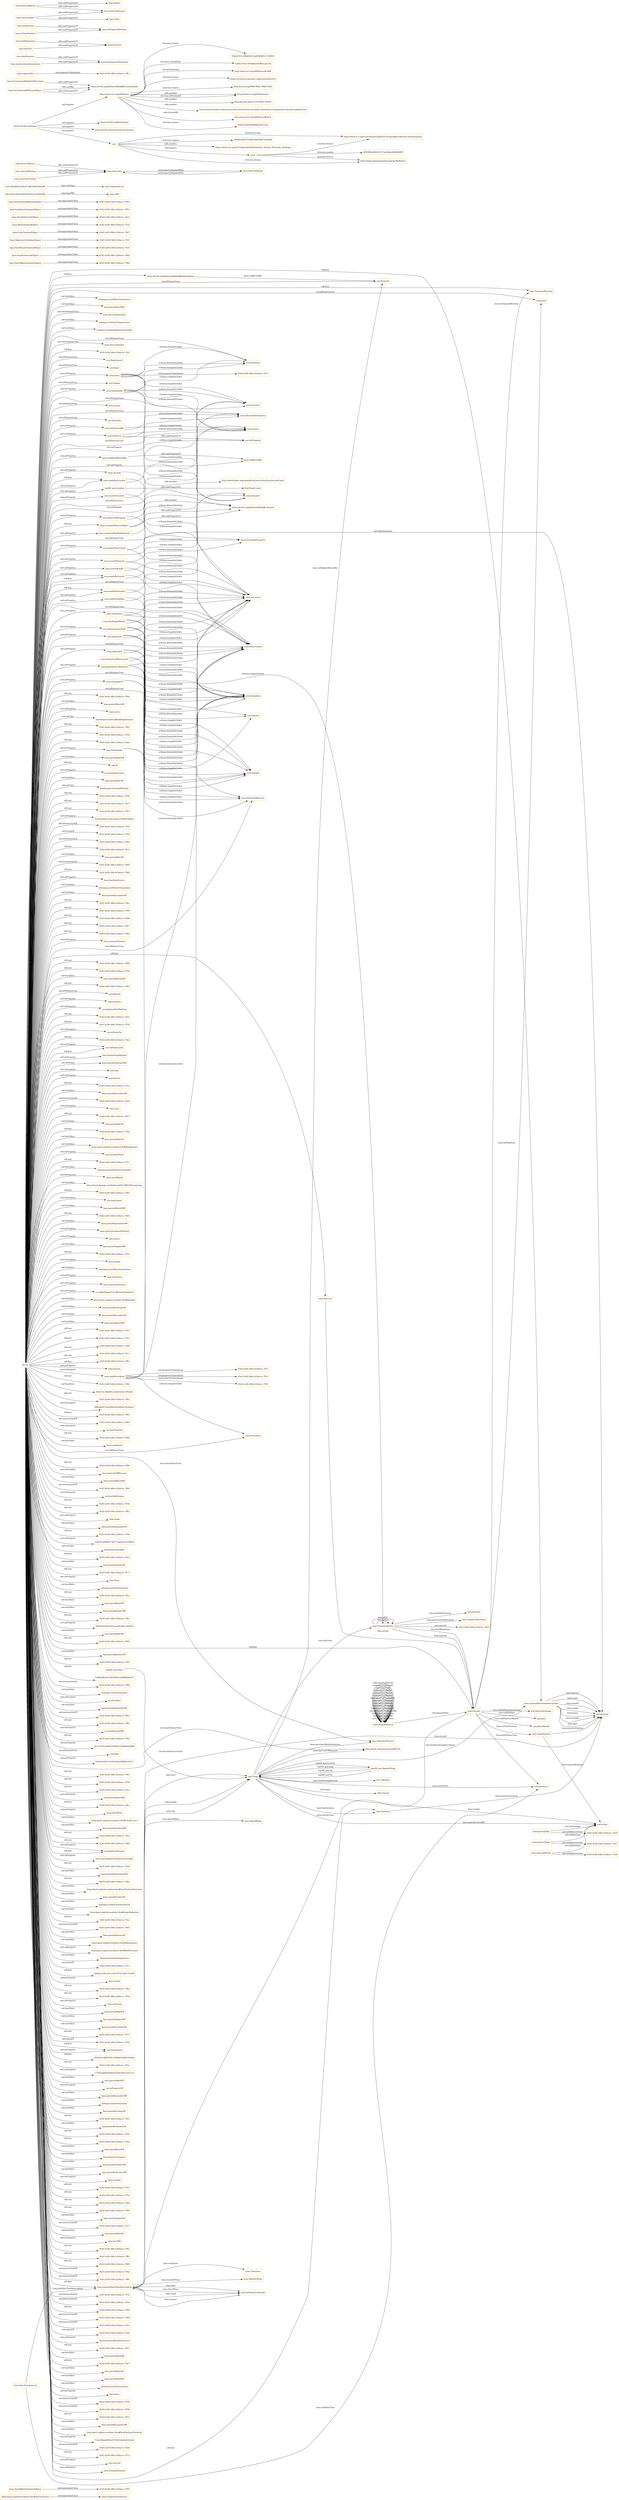 digraph ar2dtool_diagram { 
rankdir=LR;
size="1501"
node [shape = rectangle, color="orange"]; "base:TemperatureSensor" "45d13a58:168c1d3da1e:-7f5f" "base:DeviceRelocation" "m4eepsa:OutdoorTemperature" "base:NorthWestOrientedObject" "base:SouthOrientedObject" "base:NorthEastOrientedObject" "m4eepsa:OutdoorRelativeHumidity" "base:WeatherService" "base:AdjacentToOutdoorSpace" "45d13a58:168c1d3da1e:-7fc0" "base:EastOrientedObject" "45d13a58:168c1d3da1e:-7fef" "base:WestOrientedObject" "45d13a58:168c1d3da1e:-7fa2" "wgs84_pos:SpatialThing" "DUL:Method" "base:NorthOrientedObject" "base:DeviceShelter" "45d13a58:168c1d3da1e:-7f82" "45d13a58:168c1d3da1e:-7fd1" "45d13a58:168c1d3da1e:-7fcf" "45d13a58:168c1d3da1e:-7f3a" "base:NaturallyEnlightenedSpace" "base:SouthWestOrientedObject" "45d13a58:168c1d3da1e:-7f9d" "base:SouthEastOrientedObject" "wgs84_pos:Point" "45d13a58:168c1d3da1e:-7f64" "45d13a58:168c1d3da1e:-7fd7" "ssn:Deployment" "ssn:Input" "sosa:Actuation" "ssn:Output" "sosa:Observation" "ssn:Property" "ssn:System" "sosa:Sampling" "ssn:Stimulus" "time:TimeZone" "time:GeneralDateTimeDescription" "time:DateTimeInterval" "time:TRS" "time:TemporalDuration" "time:Duration" "time:GeneralDurationDescription" "time:ProperInterval" "time:TimePosition" "time:TemporalPosition" "time:Interval" "time:TemporalEntity" "49ced52e3b92e0002420bec031b9c990" "time:MonthOfYear" "time:TemporalUnit" "time:Instant" "2e5cd42d460c56dc4724b240043ba246" "time:DayOfWeek" "sosa:ObservableProperty" "sosa:FeatureOfInterest" "sosa:Platform" "sosa:ActuatableProperty" "sosa:Actuator" "sosa:Sample" "sosa:Sensor" "sosa:Procedure" "sosa:Result" "sosa:Sampler" ; /*classes style*/
	"sosa:observedProperty" -> "sosa:ObservableProperty" [ label = "schema:rangeIncludes" ];
	"sosa:observedProperty" -> "sosa:Observation" [ label = "schema:domainIncludes" ];
	"time:intervalIn" -> "time:intervalEquals" [ label = "owl:propertyDisjointWith" ];
	"sosa:madeBySensor" -> "sosa:Sensor" [ label = "schema:rangeIncludes" ];
	"sosa:madeBySensor" -> "sosa:Observation" [ label = "schema:domainIncludes" ];
	"http://www.w3.org/2006/time" -> "http://orcid.org/0000-0002-3884-3420" [ label = "dcterms:creator" ];
	"http://www.w3.org/2006/time" -> "http://www.w3.org/TR/owl-time" [ label = "rdfs:seeAlso" ];
	"http://www.w3.org/2006/time" -> "http://dx.doi.org/10.3233/SW-150187" [ label = "rdfs:seeAlso" ];
	"http://www.w3.org/2006/time" -> "http://www.semantic-web-journal.net/content/time-ontology-extended-non-gregorian-calendar-applications" [ label = "rdfs:seeAlso" ];
	"http://www.w3.org/2006/time" -> "http://www.w3.org/TR/owl-time" [ label = "dcterms:isVersionOf" ];
	"http://www.w3.org/2006/time" -> "http://www.w3.org/2006/time#2016" [ label = "owl:versionIRI" ];
	"http://www.w3.org/2006/time" -> "mailto:panfeng66@gmail.com" [ label = "dcterms:creator" ];
	"http://www.w3.org/2006/time" -> "https://en.wikipedia.org/wiki/Jerry_Hobbs" [ label = "dcterms:creator" ];
	"http://www.w3.org/2006/time" -> "mailto:chris.little@metoffice.gov.uk" [ label = "dcterms:contributor" ];
	"http://www.w3.org/2006/time" -> "http://www.w3.org/2006/time#2006" [ label = "owl:priorVersion" ];
	"http://www.w3.org/2006/time" -> "https://creativecommons.org/licenses/by/4.0/" [ label = "dcterms:license" ];
	"sosa:hosts" -> "45d13a58:168c1d3da1e:-7f35" [ label = "owl:propertyChainAxiom" ];
	"sosa:hosts" -> "sosa:Platform" [ label = "schema:rangeIncludes" ];
	"sosa:hosts" -> "sosa:Actuator" [ label = "schema:rangeIncludes" ];
	"sosa:hosts" -> "sosa:Sampler" [ label = "schema:rangeIncludes" ];
	"sosa:hosts" -> "sosa:Sensor" [ label = "schema:rangeIncludes" ];
	"sosa:hosts" -> "sosa:Platform" [ label = "schema:domainIncludes" ];
	"time:generalMonth" -> "45d13a58:168c1d3da1e:-7f28" [ label = "owl:withRestrictions" ];
	"time:generalMonth" -> "xsd:string" [ label = "owl:onDatatype" ];
	"sosa:madeByActuator" -> "sosa:Actuator" [ label = "schema:rangeIncludes" ];
	"sosa:madeByActuator" -> "sosa:Actuation" [ label = "schema:domainIncludes" ];
	"time:intervalStarts" -> "time:intervalIn" [ label = "rdfs:subPropertyOf" ];
	"sosa:isObservedBy" -> "sosa:Sensor" [ label = "schema:rangeIncludes" ];
	"sosa:isObservedBy" -> "sosa:ObservableProperty" [ label = "schema:domainIncludes" ];
	"base:NaturallyEnlightenedSpace" -> "45d13a58:168c1d3da1e:-7fd1" [ label = "owl:equivalentClass" ];
	"base:isContainedInSpatialStructure" -> "https://w3id.org/def/saref4bldg#isContainedIn" [ label = "rdfs:subPropertyOf" ];
	"base:isHighlyAffectedBy" -> "base:isAffectedBy" [ label = "rdfs:subPropertyOf" ];
	"base:capturedIn" -> "45d13a58:168c1d3da1e:-7ffc" [ label = "owl:propertyChainAxiom" ];
	"time:hasDuration" -> "time:hasTemporalDuration" [ label = "rdfs:subPropertyOf" ];
	"base:NorthEastOrientedObject" -> "45d13a58:168c1d3da1e:-7fc0" [ label = "owl:equivalentClass" ];
	"time:ProperInterval" -> "time:Instant" [ label = "owl:disjointWith" ];
	"sosa:madeActuation" -> "sosa:Actuation" [ label = "schema:rangeIncludes" ];
	"sosa:madeActuation" -> "sosa:Actuator" [ label = "schema:domainIncludes" ];
	"sosa:phenomenonTime" -> "time:TemporalEntity" [ label = "schema:rangeIncludes" ];
	"sosa:phenomenonTime" -> "sosa:Sampling" [ label = "schema:domainIncludes" ];
	"sosa:phenomenonTime" -> "sosa:Observation" [ label = "schema:domainIncludes" ];
	"sosa:phenomenonTime" -> "sosa:Actuation" [ label = "schema:domainIncludes" ];
	"time:hasBeginning" -> "time:hasTime" [ label = "rdfs:subPropertyOf" ];
	"base:SouthOrientedObject" -> "45d13a58:168c1d3da1e:-7f64" [ label = "owl:equivalentClass" ];
	"time:intervalEquals" -> "time:intervalIn" [ label = "owl:propertyDisjointWith" ];
	"time:seconds" -> "http://www.bipm.org/en/publications/si-brochure/second.html" [ label = "rdfs:seeAlso" ];
	"sosa:hasResult" -> "sosa:Sampling" [ label = "schema:domainIncludes" ];
	"sosa:hasResult" -> "sosa:Actuation" [ label = "schema:domainIncludes" ];
	"sosa:hasResult" -> "sosa:Observation" [ label = "schema:domainIncludes" ];
	"sosa:hasResult" -> "sosa:Result" [ label = "schema:rangeIncludes" ];
	"sosa:hasResult" -> "sosa:Sample" [ label = "schema:rangeIncludes" ];
	"base:NorthOrientedObject" -> "45d13a58:168c1d3da1e:-7fa2" [ label = "owl:equivalentClass" ];
	"sosa:isActedOnBy" -> "sosa:Actuation" [ label = "schema:rangeIncludes" ];
	"sosa:isActedOnBy" -> "sosa:ActuatableProperty" [ label = "schema:domainIncludes" ];
	"wgs84_pos:location" -> "foaf:based_near" [ label = "rdfs:subPropertyOf" ];
	"base:EastOrientedObject" -> "45d13a58:168c1d3da1e:-7fd7" [ label = "owl:equivalentClass" ];
	"time:intervalDuring" -> "time:intervalIn" [ label = "rdfs:subPropertyOf" ];
	"sosa:madeSampling" -> "sosa:Sampling" [ label = "schema:rangeIncludes" ];
	"sosa:madeSampling" -> "sosa:Sampler" [ label = "schema:domainIncludes" ];
	"base:containsPhysicalObject" -> "https://w3id.org/def/saref4bldg#contains" [ label = "rdfs:seeAlso" ];
	"base:containsPhysicalObject" -> "https://w3id.org/def/saref4bldg#contains" [ label = "rdfs:subPropertyOf" ];
	"sosa:hasFeatureOfInterest" -> "sosa:Observation" [ label = "schema:domainIncludes" ];
	"sosa:hasFeatureOfInterest" -> "sosa:FeatureOfInterest" [ label = "schema:rangeIncludes" ];
	"sosa:hasFeatureOfInterest" -> "sosa:Sampling" [ label = "schema:domainIncludes" ];
	"sosa:hasFeatureOfInterest" -> "sosa:Actuation" [ label = "schema:domainIncludes" ];
	"sosa:hasFeatureOfInterest" -> "sosa:Sample" [ label = "schema:rangeIncludes" ];
	"base:AdjacentToOutdoorSpace" -> "45d13a58:168c1d3da1e:-7fef" [ label = "owl:equivalentClass" ];
	"base:NorthWestOrientedObject" -> "45d13a58:168c1d3da1e:-7f9d" [ label = "owl:equivalentClass" ];
	"sosa:isResultOf" -> "sosa:Sample" [ label = "schema:domainIncludes" ];
	"sosa:isResultOf" -> "sosa:Actuation" [ label = "schema:rangeIncludes" ];
	"sosa:isResultOf" -> "sosa:Observation" [ label = "schema:rangeIncludes" ];
	"sosa:isResultOf" -> "sosa:Sampling" [ label = "schema:rangeIncludes" ];
	"sosa:isResultOf" -> "sosa:Result" [ label = "schema:domainIncludes" ];
	"sosa:isSampleOf" -> "sosa:FeatureOfInterest" [ label = "schema:rangeIncludes" ];
	"sosa:isSampleOf" -> "sosa:Sample" [ label = "schema:domainIncludes" ];
	"sosa:hasSimpleResult" -> "sosa:Sampling" [ label = "schema:domainIncludes" ];
	"sosa:hasSimpleResult" -> "sosa:Observation" [ label = "schema:domainIncludes" ];
	"sosa:hasSimpleResult" -> "sosa:Actuation" [ label = "schema:domainIncludes" ];
	"sosa:madeObservation" -> "sosa:Observation" [ label = "schema:rangeIncludes" ];
	"sosa:madeObservation" -> "sosa:Sensor" [ label = "schema:domainIncludes" ];
	"time:inDateTime" -> "time:inTemporalPosition" [ label = "rdfs:subPropertyOf" ];
	"sosa:resultTime" -> "sosa:Sampling" [ label = "schema:domainIncludes" ];
	"sosa:resultTime" -> "sosa:Observation" [ label = "schema:domainIncludes" ];
	"sosa:resultTime" -> "sosa:Actuation" [ label = "schema:domainIncludes" ];
	"time:intervalFinishes" -> "time:intervalIn" [ label = "rdfs:subPropertyOf" ];
	"sosa:isHostedBy" -> "sosa:Platform" [ label = "schema:rangeIncludes" ];
	"sosa:isHostedBy" -> "sosa:Platform" [ label = "schema:domainIncludes" ];
	"sosa:isHostedBy" -> "sosa:Sampler" [ label = "schema:domainIncludes" ];
	"sosa:isHostedBy" -> "sosa:Sensor" [ label = "schema:domainIncludes" ];
	"sosa:isHostedBy" -> "sosa:Actuator" [ label = "schema:domainIncludes" ];
	"NULL" -> "45d13a58:168c1d3da1e:-7f94" [ label = "rdf:rest" ];
	"NULL" -> "time:TemporalPosition" [ label = "rdf:first" ];
	"NULL" -> "base:periodMarchSE" [ label = "owl:hasValue" ];
	"NULL" -> "time:years" [ label = "owl:onProperty" ];
	"NULL" -> "bim4eepsa:ExternalBuildingElement" [ label = "owl:onClass" ];
	"NULL" -> "time:GeneralDurationDescription" [ label = "rdf:first" ];
	"NULL" -> "45d13a58:168c1d3da1e:-7fb1" [ label = "rdf:rest" ];
	"NULL" -> "45d13a58:168c1d3da1e:-7f34" [ label = "rdf:rest" ];
	"NULL" -> "45d13a58:168c1d3da1e:-7fab" [ label = "rdf:rest" ];
	"NULL" -> "base:WeatherService" [ label = "owl:someValuesFrom" ];
	"NULL" -> "base:periodMaySW" [ label = "owl:hasValue" ];
	"NULL" -> "https://w3id.org/def/saref4bldg#contains" [ label = "owl:onProperty" ];
	"NULL" -> "rdf:nil" [ label = "rdf:rest" ];
	"NULL" -> "https://w3id.org/def/saref4bldg#BuildingSpace" [ label = "rdf:first" ];
	"NULL" -> "ssn:hasDeployment" [ label = "owl:onProperty" ];
	"NULL" -> "base:periodJulyNE" [ label = "owl:hasValue" ];
	"NULL" -> "bim4eepsa:ExternalWindow" [ label = "owl:onClass" ];
	"NULL" -> "45d13a58:168c1d3da1e:-7f5b" [ label = "rdf:rest" ];
	"NULL" -> "45d13a58:168c1d3da1e:-7fe7" [ label = "rdf:rest" ];
	"NULL" -> "45d13a58:168c1d3da1e:-7f25" [ label = "rdf:rest" ];
	"NULL" -> "5e31b140051a651aaf12116a9704d87e" [ label = "owl:onProperty" ];
	"NULL" -> "45d13a58:168c1d3da1e:-7f3f" [ label = "owl:intersectionOf" ];
	"NULL" -> "45d13a58:168c1d3da1e:-7f2b" [ label = "owl:unionOf" ];
	"NULL" -> "45d13a58:168c1d3da1e:-7fbe" [ label = "owl:intersectionOf" ];
	"NULL" -> "45d13a58:168c1d3da1e:-7fc3" [ label = "rdf:rest" ];
	"NULL" -> "base:periodJulySW" [ label = "owl:hasValue" ];
	"NULL" -> "45d13a58:168c1d3da1e:-7fd0" [ label = "owl:intersectionOf" ];
	"NULL" -> "45d13a58:168c1d3da1e:-7f46" [ label = "rdf:rest" ];
	"NULL" -> "base:hasDataSource" [ label = "owl:onProperty" ];
	"NULL" -> "m4eepsa:northEastOrientation" [ label = "owl:hasValue" ];
	"NULL" -> "base:periodNovemberSE" [ label = "owl:hasValue" ];
	"NULL" -> "45d13a58:168c1d3da1e:-7f4c" [ label = "rdf:rest" ];
	"NULL" -> "45d13a58:168c1d3da1e:-7f90" [ label = "rdf:rest" ];
	"NULL" -> "45d13a58:168c1d3da1e:-7fd8" [ label = "rdf:rest" ];
	"NULL" -> "45d13a58:168c1d3da1e:-7f67" [ label = "rdf:rest" ];
	"NULL" -> "ssn:System" [ label = "owl:allValuesFrom" ];
	"NULL" -> "ssn:Deployment" [ label = "owl:allValuesFrom" ];
	"NULL" -> "45d13a58:168c1d3da1e:-7f6d" [ label = "rdf:rest" ];
	"NULL" -> "time:numericPosition" [ label = "owl:onProperty" ];
	"NULL" -> "sosa:hasSample" [ label = "owl:onProperty" ];
	"NULL" -> "sosa:observes" [ label = "owl:onProperty" ];
	"NULL" -> "45d13a58:168c1d3da1e:-7f88" [ label = "rdf:rest" ];
	"NULL" -> "45d13a58:168c1d3da1e:-7f3d" [ label = "rdf:rest" ];
	"NULL" -> "base:periodMarchSW" [ label = "owl:hasValue" ];
	"NULL" -> "45d13a58:168c1d3da1e:-7f8e" [ label = "rdf:rest" ];
	"NULL" -> "sosa:madeSampling" [ label = "owl:onProperty" ];
	"NULL" -> "xsd:gMonth" [ label = "owl:allValuesFrom" ];
	"NULL" -> "xsd:decimal" [ label = "owl:allValuesFrom" ];
	"NULL" -> "time:minutes" [ label = "owl:onProperty" ];
	"NULL" -> "ssn:deployedOnPlatform" [ label = "owl:onProperty" ];
	"NULL" -> "45d13a58:168c1d3da1e:-7fa5" [ label = "rdf:rest" ];
	"NULL" -> "45d13a58:168c1d3da1e:-7f79" [ label = "rdf:rest" ];
	"NULL" -> "ssn:isProxyFor" [ label = "owl:onProperty" ];
	"NULL" -> "45d13a58:168c1d3da1e:-7f2e" [ label = "rdf:rest" ];
	"NULL" -> "ssn:inDeployment" [ label = "rdf:first" ];
	"NULL" -> "base:hasSolvingMethod" [ label = "owl:onProperty" ];
	"NULL" -> "base:periodFebruarySW" [ label = "owl:hasValue" ];
	"NULL" -> "time:day" [ label = "owl:onProperty" ];
	"NULL" -> "ssn:detects" [ label = "owl:onProperty" ];
	"NULL" -> "sosa:Observation" [ label = "owl:allValuesFrom" ];
	"NULL" -> "sosa:Sampling" [ label = "owl:allValuesFrom" ];
	"NULL" -> "45d13a58:168c1d3da1e:-7fca" [ label = "rdf:rest" ];
	"NULL" -> "base:periodDecemberNE" [ label = "owl:hasValue" ];
	"NULL" -> "45d13a58:168c1d3da1e:-7fe9" [ label = "owl:intersectionOf" ];
	"NULL" -> "time:year" [ label = "owl:onProperty" ];
	"NULL" -> "sosa:hasFeatureOfInterest" [ label = "owl:onProperty" ];
	"NULL" -> "m4eepsa:OutdoorTemperature" [ label = "owl:hasValue" ];
	"NULL" -> "45d13a58:168c1d3da1e:-7fb7" [ label = "rdf:rest" ];
	"NULL" -> "base:periodJulySE" [ label = "owl:hasValue" ];
	"NULL" -> "45d13a58:168c1d3da1e:-7f50" [ label = "rdf:rest" ];
	"NULL" -> "base:periodMaySE" [ label = "owl:hasValue" ];
	"NULL" -> "http://purl.org/iot/vocab/m3-lite#WindSpeed" [ label = "owl:hasValue" ];
	"NULL" -> "time:monthOfYear" [ label = "owl:onProperty" ];
	"NULL" -> "45d13a58:168c1d3da1e:-7f71" [ label = "rdf:rest" ];
	"NULL" -> "m4eepsa:IndoorRelativeHumidity" [ label = "owl:hasValue" ];
	"NULL" -> "time:dayOfWeek" [ label = "owl:onProperty" ];
	"NULL" -> "http://www.opengis.net/def/uom/ISO-8601/0/Gregorian" [ label = "owl:hasValue" ];
	"NULL" -> "time:Instant" [ label = "rdf:first" ];
	"NULL" -> "time:Interval" [ label = "rdf:first" ];
	"NULL" -> "sosa:ObservableProperty" [ label = "owl:allValuesFrom" ];
	"NULL" -> "45d13a58:168c1d3da1e:-7f92" [ label = "rdf:rest" ];
	"NULL" -> "sosa:hasResult" [ label = "owl:onProperty" ];
	"NULL" -> "ssn:hasOutput" [ label = "owl:onProperty" ];
	"NULL" -> "base:periodMarchNW" [ label = "owl:hasValue" ];
	"NULL" -> "45d13a58:168c1d3da1e:-7fd3" [ label = "rdf:rest" ];
	"NULL" -> "base:periodSeptemberSW" [ label = "owl:hasValue" ];
	"NULL" -> "base:hasSunExposurePeriod" [ label = "owl:onProperty" ];
	"NULL" -> "time:hours" [ label = "owl:onProperty" ];
	"NULL" -> "base:periodAugustNW" [ label = "owl:hasValue" ];
	"NULL" -> "45d13a58:168c1d3da1e:-7f32" [ label = "rdf:rest" ];
	"NULL" -> "time:weeks" [ label = "owl:onProperty" ];
	"NULL" -> "m4eepsa:northWestOrientation" [ label = "owl:hasValue" ];
	"NULL" -> "time:timeZone" [ label = "owl:onProperty" ];
	"NULL" -> "sosa:hosts" [ label = "owl:onProperty" ];
	"NULL" -> "time:numericDuration" [ label = "owl:onProperty" ];
	"NULL" -> "c11609af5ded55107f61fc619fad0d7d" [ label = "owl:onProperty" ];
	"NULL" -> "http://purl.org/iot/vocab/m3-lite#Rainfall" [ label = "owl:hasValue" ];
	"NULL" -> "base:periodFebruarySE" [ label = "owl:hasValue" ];
	"NULL" -> "sosa:madeActuation" [ label = "owl:onProperty" ];
	"NULL" -> "base:periodDecemberSE" [ label = "owl:hasValue" ];
	"NULL" -> "base:periodJuneNW" [ label = "owl:hasValue" ];
	"NULL" -> "sosa:Sample" [ label = "owl:allValuesFrom" ];
	"NULL" -> "45d13a58:168c1d3da1e:-7fe5" [ label = "rdf:rest" ];
	"NULL" -> "45d13a58:168c1d3da1e:-7f23" [ label = "rdf:rest" ];
	"NULL" -> "45d13a58:168c1d3da1e:-7fdf" [ label = "rdf:rest" ];
	"NULL" -> "45d13a58:168c1d3da1e:-7fc1" [ label = "rdf:rest" ];
	"NULL" -> "45d13a58:168c1d3da1e:-7ffa" [ label = "rdf:first" ];
	"NULL" -> "time:minute" [ label = "owl:onProperty" ];
	"NULL" -> "45d13a58:168c1d3da1e:-7f44" [ label = "rdf:rest" ];
	"NULL" -> "http://es.dbpedia.org/resource/Spain" [ label = "owl:hasValue" ];
	"NULL" -> "45d13a58:168c1d3da1e:-7f4a" [ label = "rdf:rest" ];
	"NULL" -> "9d4dad4152ee464a20c480ac54c62ac3" [ label = "owl:onProperty" ];
	"NULL" -> "45d13a58:168c1d3da1e:-7f65" [ label = "rdf:rest" ];
	"NULL" -> "45d13a58:168c1d3da1e:-7fcf" [ label = "rdf:first" ];
	"NULL" -> "45d13a58:168c1d3da1e:-7f80" [ label = "owl:intersectionOf" ];
	"NULL" -> "ssn:hasProperty" [ label = "owl:onProperty" ];
	"NULL" -> "sosa:isActedOnBy" [ label = "owl:onProperty" ];
	"NULL" -> "45d13a58:168c1d3da1e:-7f6b" [ label = "rdf:rest" ];
	"NULL" -> "time:unitMonth" [ label = "owl:hasValue" ];
	"NULL" -> "sosa:usedProcedure" [ label = "owl:onProperty" ];
	"NULL" -> "45d13a58:168c1d3da1e:-7f86" [ label = "rdf:rest" ];
	"NULL" -> "base:hasUnitOfMeasure" [ label = "owl:onProperty" ];
	"NULL" -> "base:periodMarchNE" [ label = "owl:hasValue" ];
	"NULL" -> "45d13a58:168c1d3da1e:-7fb9" [ label = "owl:intersectionOf" ];
	"NULL" -> "ssn:hasSubSystem" [ label = "owl:onProperty" ];
	"NULL" -> "45d13a58:168c1d3da1e:-7f3b" [ label = "rdf:rest" ];
	"NULL" -> "sosa:FeatureOfInterest" [ label = "owl:allValuesFrom" ];
	"NULL" -> "45d13a58:168c1d3da1e:-7f8c" [ label = "rdf:rest" ];
	"NULL" -> "time:week" [ label = "owl:onProperty" ];
	"NULL" -> "base:containsPhysicalObject" [ label = "rdf:first" ];
	"NULL" -> "base:periodSeptemberSE" [ label = "owl:hasValue" ];
	"NULL" -> "45d13a58:168c1d3da1e:-7f56" [ label = "rdf:rest" ];
	"NULL" -> "1d4267a0082877f6771adc8557b38653" [ label = "owl:onProperty" ];
	"NULL" -> "bim4eepsa:Skylight" [ label = "owl:onClass" ];
	"NULL" -> "45d13a58:168c1d3da1e:-7fa3" [ label = "rdf:rest" ];
	"NULL" -> "ssn:Stimulus" [ label = "owl:allValuesFrom" ];
	"NULL" -> "base:periodAugustNE" [ label = "owl:hasValue" ];
	"NULL" -> "45d13a58:168c1d3da1e:-7f77" [ label = "rdf:rest" ];
	"NULL" -> "time:hour" [ label = "owl:onProperty" ];
	"NULL" -> "m4eepsa:northOrientation" [ label = "owl:hasValue" ];
	"NULL" -> "45d13a58:168c1d3da1e:-7f2c" [ label = "rdf:rest" ];
	"NULL" -> "base:DeviceRelocation" [ label = "owl:someValuesFrom" ];
	"NULL" -> "base:periodJuneNE" [ label = "owl:hasValue" ];
	"NULL" -> "base:periodJanuarySW" [ label = "owl:hasValue" ];
	"NULL" -> "45d13a58:168c1d3da1e:-7f9e" [ label = "rdf:rest" ];
	"NULL" -> "ssn:Output" [ label = "owl:allValuesFrom" ];
	"NULL" -> "d65bf79cf81d3f7eeca26299c1e65fe9" [ label = "owl:onProperty" ];
	"NULL" -> "base:periodJulyNW" [ label = "owl:hasValue" ];
	"NULL" -> "base:DeviceShelter" [ label = "owl:someValuesFrom" ];
	"NULL" -> "sosa:Actuation" [ label = "owl:allValuesFrom" ];
	"NULL" -> "45d13a58:168c1d3da1e:-7fb5" [ label = "rdf:rest" ];
	"NULL" -> "http://qudt.org/schema/qudt#Unit" [ label = "owl:someValuesFrom" ];
	"NULL" -> "base:periodJanuaryNE" [ label = "owl:hasValue" ];
	"NULL" -> "45d13a58:168c1d3da1e:-7faf" [ label = "rdf:rest" ];
	"NULL" -> "base:isAffectedBy" [ label = "owl:onProperty" ];
	"NULL" -> "7e48e84bc0e16d240641e83f6666ce37" [ label = "rdf:first" ];
	"NULL" -> "45d13a58:168c1d3da1e:-7f9b" [ label = "owl:intersectionOf" ];
	"NULL" -> "base:containsBuildingElement" [ label = "owl:onProperty" ];
	"NULL" -> "m4eepsa:westOrientation" [ label = "owl:hasValue" ];
	"NULL" -> "ssn:hasInput" [ label = "owl:onProperty" ];
	"NULL" -> "base:periodSeptemberNE" [ label = "owl:hasValue" ];
	"NULL" -> "45d13a58:168c1d3da1e:-7f62" [ label = "owl:intersectionOf" ];
	"NULL" -> "sosa:madeBySampler" [ label = "owl:onProperty" ];
	"NULL" -> "45d13a58:168c1d3da1e:-7ffb" [ label = "rdf:rest" ];
	"NULL" -> "time:Duration" [ label = "rdf:first" ];
	"NULL" -> "ssn:forProperty" [ label = "owl:onProperty" ];
	"NULL" -> "ssn:implementedBy" [ label = "owl:onProperty" ];
	"NULL" -> "45d13a58:168c1d3da1e:-7f60" [ label = "rdf:rest" ];
	"NULL" -> "8e57c835cd438579940533bb64630d69" [ label = "owl:onProperty" ];
	"NULL" -> "xsd:gDay" [ label = "owl:allValuesFrom" ];
	"NULL" -> "836c0418fc721af19c8ce3886f1ccb71" [ label = "owl:onProperty" ];
	"NULL" -> "45d13a58:168c1d3da1e:-7ff2" [ label = "rdf:rest" ];
	"NULL" -> "45d13a58:168c1d3da1e:-7f30" [ label = "rdf:rest" ];
	"NULL" -> "45d13a58:168c1d3da1e:-7fec" [ label = "rdf:rest" ];
	"NULL" -> "sosa:madeBySensor" [ label = "rdf:first" ];
	"NULL" -> "ssn:wasOriginatedBy" [ label = "owl:onProperty" ];
	"NULL" -> "45d13a58:168c1d3da1e:-7fbc" [ label = "rdf:rest" ];
	"NULL" -> "time:dayOfYear" [ label = "owl:onProperty" ];
	"NULL" -> "sosa:Actuator" [ label = "owl:allValuesFrom" ];
	"NULL" -> "ssn:Input" [ label = "owl:allValuesFrom" ];
	"NULL" -> "http://purl.org/iot/vocab/m3-lite#CloudCover" [ label = "owl:hasValue" ];
	"NULL" -> "base:periodOctoberNW" [ label = "owl:hasValue" ];
	"NULL" -> "45d13a58:168c1d3da1e:-7fe3" [ label = "rdf:rest" ];
	"NULL" -> "45d13a58:168c1d3da1e:-7fdd" [ label = "rdf:rest" ];
	"NULL" -> "ssn:deployedSystem" [ label = "owl:onProperty" ];
	"NULL" -> "base:susceptibleToOutliersCausedBy" [ label = "owl:onProperty" ];
	"NULL" -> "45d13a58:168c1d3da1e:-7fa9" [ label = "rdf:rest" ];
	"NULL" -> "base:periodSeptemberNW" [ label = "owl:hasValue" ];
	"NULL" -> "45d13a58:168c1d3da1e:-7f42" [ label = "rdf:rest" ];
	"NULL" -> "sosa:madeByActuator" [ label = "rdf:first" ];
	"NULL" -> "http://purl.org/iot/vocab/m3-lite#SunPositionDirection" [ label = "owl:hasValue" ];
	"NULL" -> "base:periodOctoberSE" [ label = "owl:hasValue" ];
	"NULL" -> "m4eepsa:OutdoorRelativeHumidity" [ label = "owl:hasValue" ];
	"NULL" -> "m4eepsa:southEastOrientation" [ label = "owl:hasValue" ];
	"NULL" -> "sosa:Procedure" [ label = "owl:allValuesFrom" ];
	"NULL" -> "http://purl.org/iot/vocab/m3-lite#SolarRadiation" [ label = "owl:hasValue" ];
	"NULL" -> "45d13a58:168c1d3da1e:-7fce" [ label = "rdf:rest" ];
	"NULL" -> "45d13a58:168c1d3da1e:-7fd5" [ label = "owl:intersectionOf" ];
	"NULL" -> "base:periodJanuarySE" [ label = "owl:hasValue" ];
	"NULL" -> "http://purl.org/iot/vocab/m3-lite#Illuminance" [ label = "owl:hasValue" ];
	"NULL" -> "http://purl.org/iot/vocab/m3-lite#hasDirection" [ label = "owl:onProperty" ];
	"NULL" -> "m4eepsa:IndoorTemperature" [ label = "owl:hasValue" ];
	"NULL" -> "sosa:resultTime" [ label = "owl:onProperty" ];
	"NULL" -> "45d13a58:168c1d3da1e:-7fcc" [ label = "owl:unionOf" ];
	"NULL" -> "ddc8ce31812411192147527a87c15059" [ label = "rdf:first" ];
	"NULL" -> "time:month" [ label = "owl:onProperty" ];
	"NULL" -> "sosa:Result" [ label = "owl:allValuesFrom" ];
	"NULL" -> "45d13a58:168c1d3da1e:-7f8a" [ label = "rdf:rest" ];
	"NULL" -> "45d13a58:168c1d3da1e:-7f54" [ label = "rdf:rest" ];
	"NULL" -> "time:unitType" [ label = "owl:onProperty" ];
	"NULL" -> "base:periodMayNW" [ label = "owl:hasValue" ];
	"NULL" -> "base:periodAugustSW" [ label = "owl:hasValue" ];
	"NULL" -> "base:periodNovemberNE" [ label = "owl:hasValue" ];
	"NULL" -> "45d13a58:168c1d3da1e:-7f75" [ label = "rdf:rest" ];
	"NULL" -> "45d13a58:168c1d3da1e:-7f24" [ label = "owl:unionOf" ];
	"NULL" -> "ssn:implements" [ label = "rdf:first" ];
	"NULL" -> "a9452b1a848785c1890663a9851929dd" [ label = "rdf:first" ];
	"NULL" -> "sosa:observedProperty" [ label = "owl:onProperty" ];
	"NULL" -> "xsd:gYear" [ label = "owl:allValuesFrom" ];
	"NULL" -> "45d13a58:168c1d3da1e:-7f2a" [ label = "rdf:rest" ];
	"NULL" -> "1756c6e80dd36fa65d2647b41a5e77c5" [ label = "owl:onProperty" ];
	"NULL" -> "base:periodAprilSE" [ label = "owl:hasValue" ];
	"NULL" -> "ssn:isPropertyOf" [ label = "owl:onProperty" ];
	"NULL" -> "sosa:madeBySensor" [ label = "owl:onProperty" ];
	"NULL" -> "base:periodDecemberSW" [ label = "owl:hasValue" ];
	"NULL" -> "m4eepsa:eastOrientation" [ label = "owl:hasValue" ];
	"NULL" -> "base:periodOctoberNE" [ label = "owl:hasValue" ];
	"NULL" -> "45d13a58:168c1d3da1e:-7fb3" [ label = "rdf:rest" ];
	"NULL" -> "base:periodFebruaryNE" [ label = "owl:hasValue" ];
	"NULL" -> "45d13a58:168c1d3da1e:-7f36" [ label = "rdf:rest" ];
	"NULL" -> "45d13a58:168c1d3da1e:-7fad" [ label = "rdf:rest" ];
	"NULL" -> "base:periodJuneSW" [ label = "owl:hasValue" ];
	"NULL" -> "base:SpaceOccupancy" [ label = "owl:hasValue" ];
	"NULL" -> "base:periodOctoberSW" [ label = "owl:hasValue" ];
	"NULL" -> "base:periodFebruaryNW" [ label = "owl:hasValue" ];
	"NULL" -> "time:months" [ label = "owl:onProperty" ];
	"NULL" -> "time:seconds" [ label = "owl:onProperty" ];
	"NULL" -> "sosa:isSampleOf" [ label = "owl:onProperty" ];
	"NULL" -> "sosa:isResultOf" [ label = "owl:onProperty" ];
	"NULL" -> "sosa:Platform" [ label = "owl:allValuesFrom" ];
	"NULL" -> "45d13a58:168c1d3da1e:-7fc5" [ label = "rdf:rest" ];
	"NULL" -> "45d13a58:168c1d3da1e:-7f7e" [ label = "rdf:rest" ];
	"NULL" -> "ssn:deployedSystem" [ label = "rdf:first" ];
	"NULL" -> "45d13a58:168c1d3da1e:-7f48" [ label = "rdf:rest" ];
	"NULL" -> "45d13a58:168c1d3da1e:-7f99" [ label = "rdf:rest" ];
	"NULL" -> "base:periodAugustSE" [ label = "owl:hasValue" ];
	"NULL" -> "sosa:Sampler" [ label = "owl:allValuesFrom" ];
	"NULL" -> "wgs84_pos:location" [ label = "owl:onProperty" ];
	"NULL" -> "45d13a58:168c1d3da1e:-7fc7" [ label = "owl:intersectionOf" ];
	"NULL" -> "base:periodMayNE" [ label = "owl:hasValue" ];
	"NULL" -> "time:hasTRS" [ label = "owl:onProperty" ];
	"NULL" -> "45d13a58:168c1d3da1e:-7f4e" [ label = "rdf:rest" ];
	"NULL" -> "base:isHighlyAffectedBy" [ label = "owl:onProperty" ];
	"NULL" -> "45d13a58:168c1d3da1e:-7ff0" [ label = "rdf:rest" ];
	"NULL" -> "45d13a58:168c1d3da1e:-7f69" [ label = "rdf:rest" ];
	"NULL" -> "sosa:madeBySampler" [ label = "rdf:first" ];
	"NULL" -> "45d13a58:168c1d3da1e:-7fda" [ label = "owl:intersectionOf" ];
	"NULL" -> "sosa:isObservedBy" [ label = "owl:onProperty" ];
	"NULL" -> "45d13a58:168c1d3da1e:-7ff4" [ label = "owl:intersectionOf" ];
	"NULL" -> "45d13a58:168c1d3da1e:-7f7b" [ label = "owl:intersectionOf" ];
	"NULL" -> "45d13a58:168c1d3da1e:-7f5d" [ label = "owl:intersectionOf" ];
	"NULL" -> "45d13a58:168c1d3da1e:-7f6f" [ label = "rdf:rest" ];
	"NULL" -> "45d13a58:168c1d3da1e:-7f96" [ label = "owl:intersectionOf" ];
	"NULL" -> "time:GeneralDateTimeDescription" [ label = "rdf:first" ];
	"NULL" -> "45d13a58:168c1d3da1e:-7fee" [ label = "owl:intersectionOf" ];
	"NULL" -> "45d13a58:168c1d3da1e:-7f26" [ label = "owl:unionOf" ];
	"NULL" -> "base:providesWeatherService" [ label = "owl:onProperty" ];
	"NULL" -> "45d13a58:168c1d3da1e:-7fe1" [ label = "rdf:rest" ];
	"NULL" -> "base:periodAprilSW" [ label = "owl:hasValue" ];
	"NULL" -> "45d13a58:168c1d3da1e:-7fa7" [ label = "rdf:rest" ];
	"NULL" -> "sosa:phenomenonTime" [ label = "owl:onProperty" ];
	"NULL" -> "base:periodJuneSE" [ label = "owl:hasValue" ];
	"NULL" -> "base:periodAprilNE" [ label = "owl:hasValue" ];
	"NULL" -> "sosa:isHostedBy" [ label = "owl:onProperty" ];
	"NULL" -> "m4eepsa:southOrientation" [ label = "owl:hasValue" ];
	"NULL" -> "time:days" [ label = "owl:onProperty" ];
	"NULL" -> "sosa:Sensor" [ label = "owl:allValuesFrom" ];
	"NULL" -> "45d13a58:168c1d3da1e:-7f38" [ label = "owl:intersectionOf" ];
	"NULL" -> "sosa:madeByActuator" [ label = "owl:onProperty" ];
	"NULL" -> "ssn:Property" [ label = "owl:allValuesFrom" ];
	"NULL" -> "45d13a58:168c1d3da1e:-7f58" [ label = "owl:intersectionOf" ];
	"NULL" -> "ssn:inDeployment" [ label = "owl:onProperty" ];
	"NULL" -> "45d13a58:168c1d3da1e:-7f52" [ label = "rdf:rest" ];
	"NULL" -> "ssn:implements" [ label = "owl:onProperty" ];
	"NULL" -> "base:periodNovemberSW" [ label = "owl:hasValue" ];
	"NULL" -> "http://purl.org/iot/vocab/m3-lite#SunPositionElevation" [ label = "owl:hasValue" ];
	"NULL" -> "sosa:madeObservation" [ label = "owl:onProperty" ];
	"NULL" -> "73acd3bda685fad576302dade0b10a0a" [ label = "owl:onProperty" ];
	"NULL" -> "45d13a58:168c1d3da1e:-7fa0" [ label = "owl:intersectionOf" ];
	"NULL" -> "45d13a58:168c1d3da1e:-7f73" [ label = "rdf:rest" ];
	"NULL" -> "time:second" [ label = "owl:onProperty" ];
	"NULL" -> "time:nominalPosition" [ label = "owl:onProperty" ];
	"NULL" -> "sosa:actsOnProperty" [ label = "owl:onProperty" ];
	"NULL" -> "m4eepsa:southWestOrientation" [ label = "owl:hasValue" ];
	"NULL" -> "base:periodAprilNW" [ label = "owl:hasValue" ];
	"NULL" -> "sosa:ActuatableProperty" [ label = "owl:allValuesFrom" ];
	"time:intervalBefore" -> "time:intervalDisjoint" [ label = "rdfs:subPropertyOf" ];
	"time:intervalBefore" -> "time:before" [ label = "rdfs:subPropertyOf" ];
	"time:TemporalEntity" -> "45d13a58:168c1d3da1e:-7f2d" [ label = "owl:unionOf" ];
	"time:intervalAfter" -> "time:intervalDisjoint" [ label = "rdfs:subPropertyOf" ];
	"time:intervalAfter" -> "time:after" [ label = "rdfs:subPropertyOf" ];
	"base:WestOrientedObject" -> "45d13a58:168c1d3da1e:-7f3a" [ label = "owl:equivalentClass" ];
	"base:SouthEastOrientedObject" -> "45d13a58:168c1d3da1e:-7f82" [ label = "owl:equivalentClass" ];
	"time:hasEnd" -> "time:hasTime" [ label = "rdfs:subPropertyOf" ];
	"sosa:hasSample" -> "sosa:Sample" [ label = "schema:rangeIncludes" ];
	"sosa:hasSample" -> "sosa:FeatureOfInterest" [ label = "schema:domainIncludes" ];
	"sosa:observes" -> "ssn:forProperty" [ label = "rdfs:subPropertyOf" ];
	"sosa:observes" -> "sosa:ObservableProperty" [ label = "schema:rangeIncludes" ];
	"sosa:observes" -> "sosa:Sensor" [ label = "schema:domainIncludes" ];
	"http://purl.org/iot/vocab/m3-lite#Thermometer" -> "base:TemperatureSensor" [ label = "owl:equivalentClass" ];
	"sosa:usedProcedure" -> "45d13a58:168c1d3da1e:-7f2f" [ label = "owl:propertyChainAxiom" ];
	"sosa:usedProcedure" -> "45d13a58:168c1d3da1e:-7f31" [ label = "owl:propertyChainAxiom" ];
	"sosa:usedProcedure" -> "45d13a58:168c1d3da1e:-7f33" [ label = "owl:propertyChainAxiom" ];
	"sosa:usedProcedure" -> "sosa:Procedure" [ label = "schema:rangeIncludes" ];
	"sosa:usedProcedure" -> "sosa:Sampling" [ label = "schema:domainIncludes" ];
	"sosa:usedProcedure" -> "sosa:Observation" [ label = "schema:domainIncludes" ];
	"sosa:usedProcedure" -> "sosa:Actuation" [ label = "schema:domainIncludes" ];
	"sosa:actsOnProperty" -> "sosa:ActuatableProperty" [ label = "schema:rangeIncludes" ];
	"sosa:actsOnProperty" -> "sosa:Actuation" [ label = "schema:domainIncludes" ];
	"sosa:" -> "http://www.opengeospatial.org/ogc/Software" [ label = "dcterms:license" ];
	"sosa:" -> "d09308a2db642117ae5abecb9ebb649f" [ label = "dcterms:creator" ];
	"sosa:" -> "http://www.w3.org/Consortium/Legal/2015/copyright-software-and-document" [ label = "dcterms:license" ];
	"sosa:isFeatureOfInterestOf" -> "sosa:FeatureOfInterest" [ label = "schema:domainIncludes" ];
	"sosa:isFeatureOfInterestOf" -> "sosa:Actuation" [ label = "schema:rangeIncludes" ];
	"sosa:isFeatureOfInterestOf" -> "sosa:Sampling" [ label = "schema:rangeIncludes" ];
	"sosa:isFeatureOfInterestOf" -> "sosa:Observation" [ label = "schema:rangeIncludes" ];
	"sosa:isFeatureOfInterestOf" -> "sosa:Sample" [ label = "schema:domainIncludes" ];
	"time:inTimePosition" -> "time:inTemporalPosition" [ label = "rdfs:subPropertyOf" ];
	"base:containsBuildingElement" -> "https://w3id.org/def/saref4bldg#contains" [ label = "rdfs:subPropertyOf" ];
	"base:isContainedInPhysicalSpace" -> "https://w3id.org/def/saref4bldg#isContainedIn" [ label = "rdfs:seeAlso" ];
	"base:isContainedInPhysicalSpace" -> "https://w3id.org/def/saref4bldg#isContainedIn" [ label = "rdfs:subPropertyOf" ];
	"https://w3id.org/eepsa" -> "https://w3id.org/bim4eepsa" [ label = "owl:imports" ];
	"https://w3id.org/eepsa" -> "http://www.w3.org/2006/time" [ label = "owl:imports" ];
	"https://w3id.org/eepsa" -> "https://w3id.org/measurements4eepsa" [ label = "owl:imports" ];
	"https://w3id.org/eepsa" -> "ssn:" [ label = "owl:imports" ];
	"time:generalDay" -> "45d13a58:168c1d3da1e:-7f29" [ label = "owl:withRestrictions" ];
	"time:generalDay" -> "xsd:string" [ label = "owl:onDatatype" ];
	"base:SouthWestOrientedObject" -> "45d13a58:168c1d3da1e:-7f5f" [ label = "owl:equivalentClass" ];
	"time:generalYear" -> "45d13a58:168c1d3da1e:-7f27" [ label = "owl:withRestrictions" ];
	"time:generalYear" -> "xsd:string" [ label = "owl:onDatatype" ];
	"ssn:" -> "http://www.w3.org/Consortium/Legal/2015/copyright-software-and-document" [ label = "dcterms:license" ];
	"ssn:" -> "30ad0346f1f7f208a346c588744d4f48" [ label = "dcterms:creator" ];
	"ssn:" -> "sosa:" [ label = "owl:imports" ];
	"ssn:" -> "https://www.w3.org/2015/spatial/wiki/Semantic_Sensor_Network_Ontology" [ label = "rdfs:seeAlso" ];
	"ssn:" -> "http://www.opengeospatial.org/ogc/Software" [ label = "dcterms:license" ];
	"time:hasDurationDescription" -> "time:hasTemporalDuration" [ label = "rdfs:subPropertyOf" ];
	"sosa:madeBySampler" -> "sosa:Sampler" [ label = "schema:rangeIncludes" ];
	"sosa:madeBySampler" -> "sosa:Sampling" [ label = "schema:domainIncludes" ];
	"owl:Thing" -> "rdfs:Literal" [ label = "foaf:name" ];
	"time:TimePosition" -> "xsd:string" [ label = "time:nominalPosition" ];
	"time:GeneralDateTimeDescription" -> "time:DayOfWeek" [ label = "time:dayOfWeek" ];
	"time:TemporalEntity" -> "time:Instant" [ label = "time:hasEnd" ];
	"time:Instant" -> "xsd:gYear" [ label = "time:inXSDgYear" ];
	"time:ProperInterval" -> "time:ProperInterval" [ label = "time:intervalContains" ];
	"time:TemporalEntity" -> "time:Instant" [ label = "time:hasBeginning" ];
	"wgs84_pos:SpatialThing" -> "owl:Thing" [ label = "wgs84_pos:long" ];
	"time:GeneralDurationDescription" -> "xsd:decimal" [ label = "time:hours" ];
	"2e5cd42d460c56dc4724b240043ba246" -> "time:TemporalUnit" [ label = "time:unitType" ];
	"time:GeneralDateTimeDescription" -> "owl:Thing" [ label = "time:year" ];
	"owl:Thing" -> "ssn:Property" [ label = "base:isHighlyAffectedBy" ];
	"time:ProperInterval" -> "time:ProperInterval" [ label = "time:intervalMetBy" ];
	"time:Instant" -> "xsd:dateTimeStamp" [ label = "time:inXSDDateTimeStamp" ];
	"owl:Thing" -> "time:GeneralDurationDescription" [ label = "time:hasDurationDescription" ];
	"time:ProperInterval" -> "time:ProperInterval" [ label = "time:intervalOverlaps" ];
	"time:GeneralDurationDescription" -> "xsd:decimal" [ label = "time:seconds" ];
	"time:Instant" -> "xsd:date" [ label = "time:inXSDDate" ];
	"time:DateTimeInterval" -> "xsd:dateTime" [ label = "time:xsdDateTime" ];
	"owl:Thing" -> "http://qudt.org/schema/qudt#Unit" [ label = "base:hasUnitOfMeasure" ];
	"time:ProperInterval" -> "time:ProperInterval" [ label = "time:intervalOverlappedBy" ];
	"owl:Thing" -> "xsd:string" [ label = "base:manufacturedBy" ];
	"owl:Thing" -> "xsd:dateTime" [ label = "sosa:resultTime" ];
	"time:GeneralDateTimeDescription" -> "time:TimeZone" [ label = "time:timeZone" ];
	"time:Instant" -> "time:TemporalPosition" [ label = "time:inTemporalPosition" ];
	"time:GeneralDurationDescription" -> "xsd:decimal" [ label = "time:days" ];
	"owl:Thing" -> "time:TemporalEntity" [ label = "time:hasTime" ];
	"time:ProperInterval" -> "time:ProperInterval" [ label = "time:intervalStartedBy" ];
	"time:Instant" -> "xsd:dateTime" [ label = "time:inXSDDateTime" ];
	"time:Instant" -> "xsd:gYearMonth" [ label = "time:inXSDgYearMonth" ];
	"time:Instant" -> "time:GeneralDateTimeDescription" [ label = "time:inDateTime" ];
	"https://w3id.org/def/saref4bldg#BuildingSpace" -> "ssn:Property" [ label = "base:isAffectedBy" ];
	"time:TemporalEntity" -> "xsd:duration" [ label = "time:hasXSDDuration" ];
	"owl:Thing" -> "base:WeatherService" [ label = "base:providesWeatherService" ];
	"time:GeneralDateTimeDescription" -> "xsd:nonNegativeInteger" [ label = "time:minute" ];
	"time:GeneralDurationDescription" -> "xsd:decimal" [ label = "time:minutes" ];
	"time:GeneralDateTimeDescription" -> "xsd:nonNegativeInteger" [ label = "time:hour" ];
	"time:ProperInterval" -> "time:ProperInterval" [ label = "time:intervalFinishes" ];
	"time:Instant" -> "time:TimePosition" [ label = "time:inTimePosition" ];
	"time:GeneralDurationDescription" -> "xsd:decimal" [ label = "time:years" ];
	"wgs84_pos:SpatialThing" -> "owl:Thing" [ label = "wgs84_pos:alt" ];
	"time:ProperInterval" -> "time:ProperInterval" [ label = "time:intervalMeets" ];
	"49ced52e3b92e0002420bec031b9c990" -> "time:TRS" [ label = "time:hasTRS" ];
	"time:GeneralDateTimeDescription" -> "xsd:nonNegativeInteger" [ label = "time:dayOfYear" ];
	"time:GeneralDateTimeDescription" -> "xsd:nonNegativeInteger" [ label = "time:week" ];
	"owl:Thing" -> "time:Duration" [ label = "time:hasDuration" ];
	"time:GeneralDurationDescription" -> "xsd:decimal" [ label = "time:months" ];
	"time:TimePosition" -> "xsd:decimal" [ label = "time:numericPosition" ];
	"time:TemporalEntity" -> "time:TemporalDuration" [ label = "time:hasTemporalDuration" ];
	"time:GeneralDateTimeDescription" -> "owl:Thing" [ label = "time:month" ];
	"time:ProperInterval" -> "time:ProperInterval" [ label = "time:intervalDisjoint" ];
	"time:ProperInterval" -> "time:ProperInterval" [ label = "time:intervalFinishedBy" ];
	"wgs84_pos:SpatialThing" -> "owl:Thing" [ label = "wgs84_pos:lat" ];
	"owl:Thing" -> "wgs84_pos:SpatialThing" [ label = "wgs84_pos:location" ];
	"time:TemporalEntity" -> "time:TemporalEntity" [ label = "time:before" ];
	"time:ProperInterval" -> "time:ProperInterval" [ label = "time:intervalBefore" ];
	"owl:Thing" -> "xsd:string" [ label = "base:model" ];
	"time:GeneralDateTimeDescription" -> "xsd:decimal" [ label = "time:second" ];
	"time:GeneralDurationDescription" -> "xsd:decimal" [ label = "time:weeks" ];
	"time:TemporalEntity" -> "time:TemporalEntity" [ label = "time:after" ];
	"time:ProperInterval" -> "time:ProperInterval" [ label = "time:intervalStarts" ];
	"wgs84_pos:Point" -> "owl:Thing" [ label = "iot-lite:relativeLocation" ];
	"owl:Thing" -> "DUL:Method" [ label = "base:hasSolvingMethod" ];
	"time:GeneralDateTimeDescription" -> "time:MonthOfYear" [ label = "time:monthOfYear" ];
	"time:ProperInterval" -> "time:ProperInterval" [ label = "time:intervalAfter" ];
	"time:Interval" -> "time:Instant" [ label = "time:inside" ];
	"time:GeneralDateTimeDescription" -> "owl:Thing" [ label = "time:day" ];
	"time:DateTimeInterval" -> "time:GeneralDateTimeDescription" [ label = "time:hasDateTimeDescription" ];
	"time:ProperInterval" -> "time:ProperInterval" [ label = "time:intervalIn" ];
	"time:Duration" -> "xsd:decimal" [ label = "time:numericDuration" ];
	"time:ProperInterval" -> "time:ProperInterval" [ label = "time:intervalEquals" ];
	"time:ProperInterval" -> "time:ProperInterval" [ label = "time:intervalDuring" ];

}
